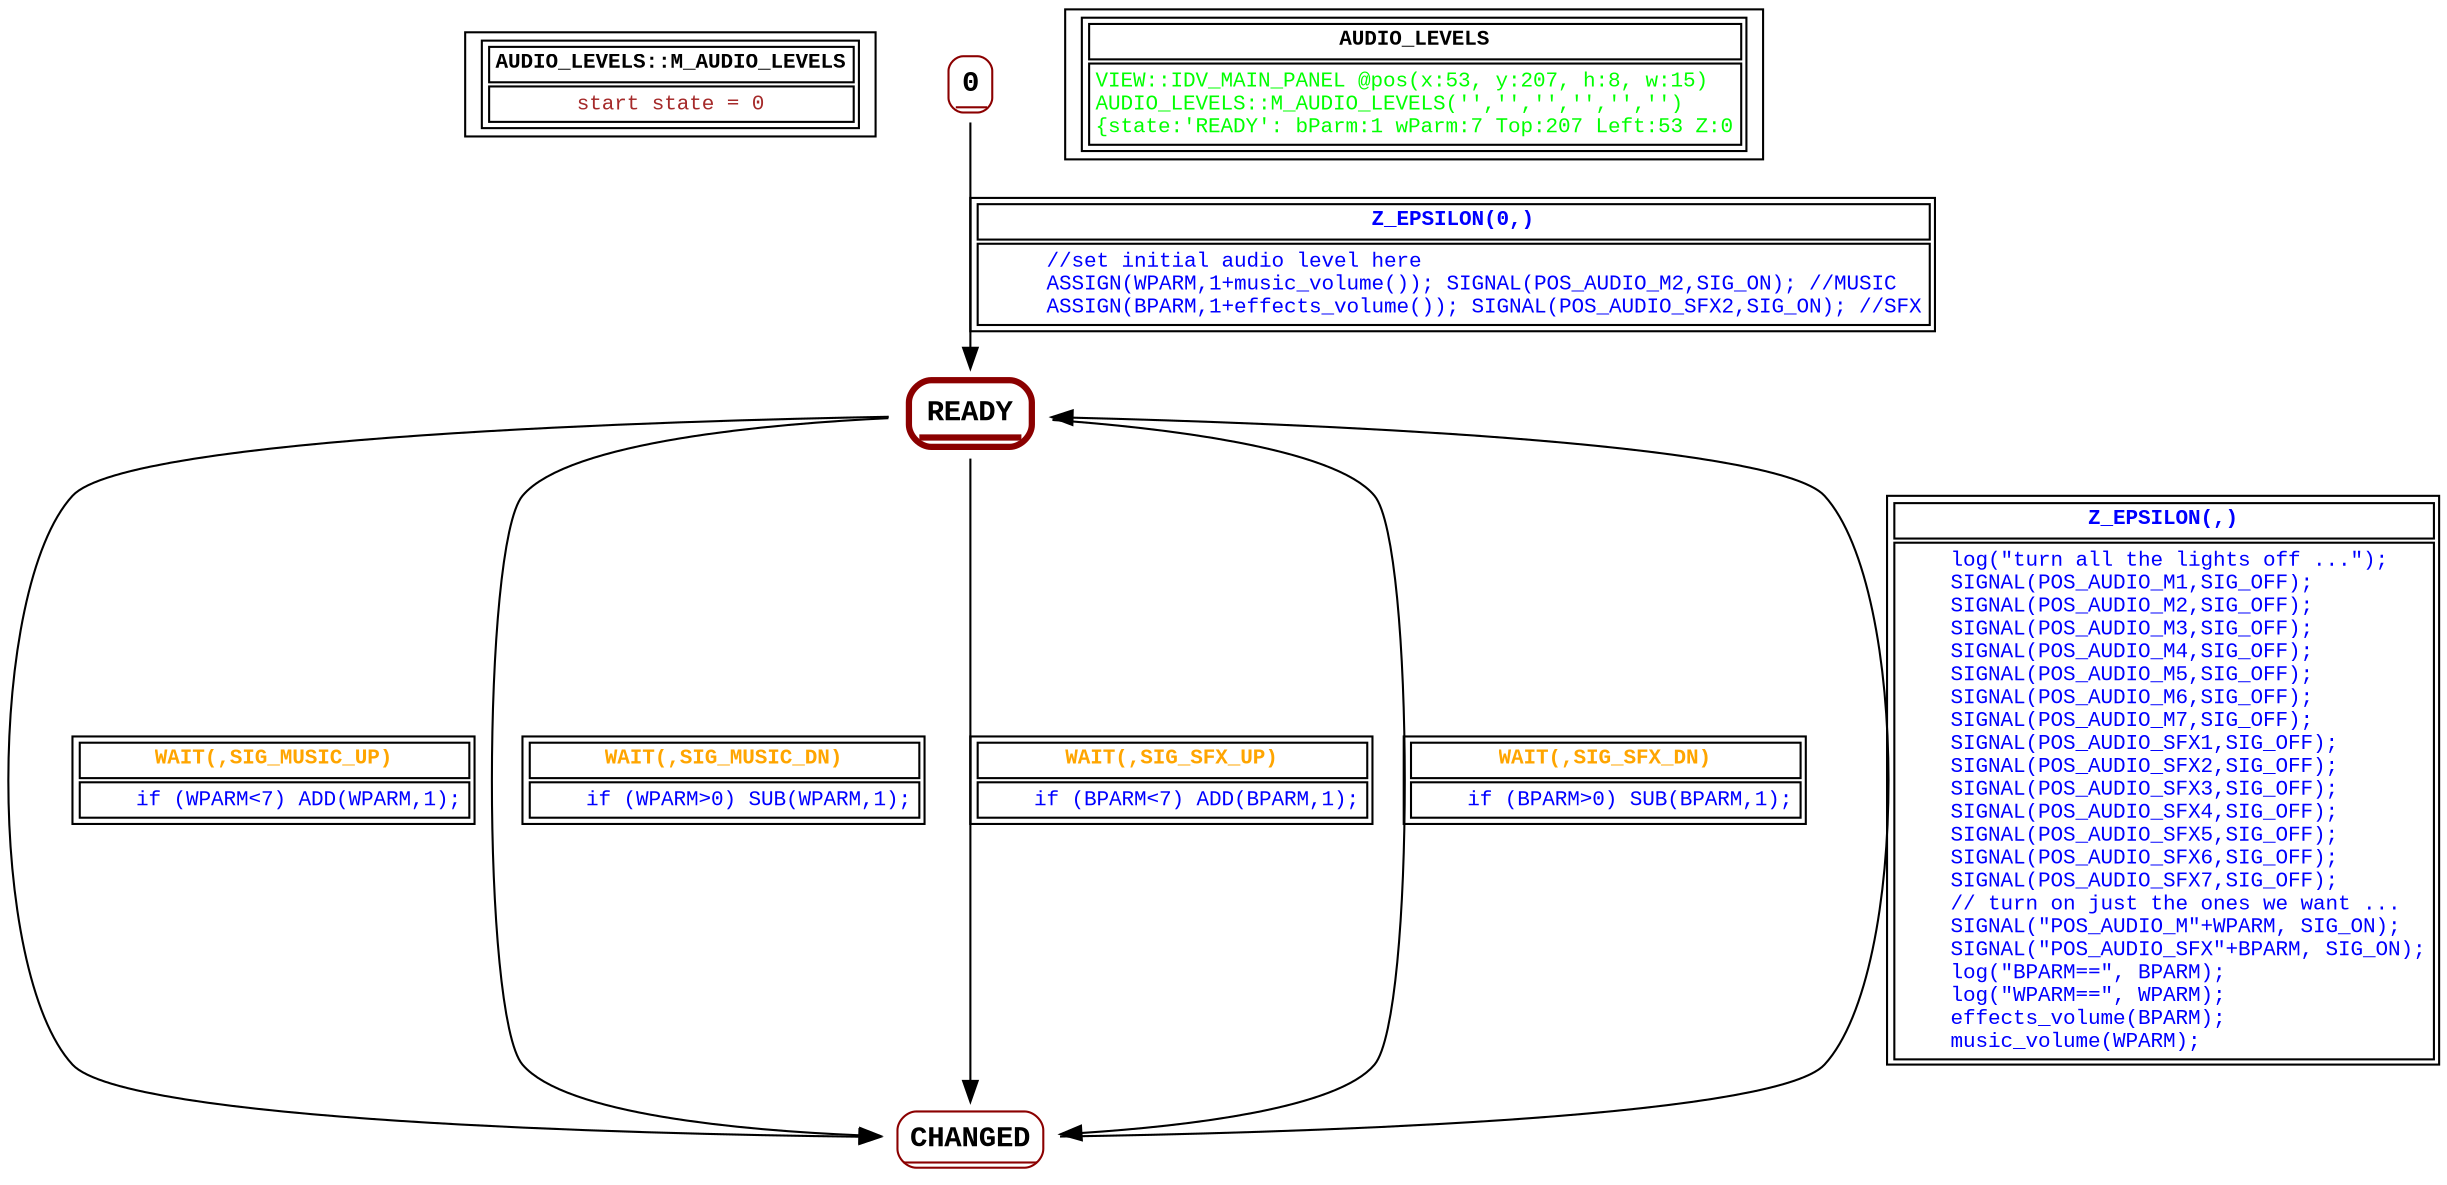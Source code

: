 digraph Automaton {
 fontname="Courier New"
	node [shape=oval, fontname="Courier New"];
	filename[shape = record, fontsize=10, label=< <table border="1"><tr><td><b>AUDIO_LEVELS::M_AUDIO_LEVELS<br align="left"/></b></td></tr>
<tr><td><font point-size="10" color ="brown">start state = 0<br align="left"/></font></td></tr></table>>
];
	0[shape = none, fontsize=14, label=< <table border="1" color="darkred" style="rounded"><tr><td sides="b"><b>0<br align="left"/></b></td></tr>
</table>>];
"0" -> "READY" [fontcolor=blue,fontsize=10,fontname="Courier New", label=< <table border="1"><tr><td><b>Z_EPSILON(0,)<br align="left"/></b></td></tr>
<tr><td><font point-size="10" color ="blue">     //set initial audio level here <br align="left"/>     ASSIGN(WPARM,1+music_volume()); SIGNAL(POS_AUDIO_M2,SIG_ON); //MUSIC<br align="left"/>     ASSIGN(BPARM,1+effects_volume()); SIGNAL(POS_AUDIO_SFX2,SIG_ON); //SFX<br align="left"/></font></td></tr></table>>
];
	CHANGED[shape = none, fontsize=14, label=< <table border="1" color="darkred" style="rounded"><tr><td sides="b"><b>CHANGED<br align="left"/></b></td></tr>
</table>>];
"CHANGED" -> "READY" [fontcolor=blue,fontsize=10,fontname="Courier New", label=< <table border="1"><tr><td><b>Z_EPSILON(,)<br align="left"/></b></td></tr>
<tr><td><font point-size="10" color ="blue">    log(&quot;turn all the lights off ...&quot;);<br align="left"/>    SIGNAL(POS_AUDIO_M1,SIG_OFF);<br align="left"/>    SIGNAL(POS_AUDIO_M2,SIG_OFF);<br align="left"/>    SIGNAL(POS_AUDIO_M3,SIG_OFF);<br align="left"/>    SIGNAL(POS_AUDIO_M4,SIG_OFF);<br align="left"/>    SIGNAL(POS_AUDIO_M5,SIG_OFF);<br align="left"/>    SIGNAL(POS_AUDIO_M6,SIG_OFF); <br align="left"/>    SIGNAL(POS_AUDIO_M7,SIG_OFF); <br align="left"/>    SIGNAL(POS_AUDIO_SFX1,SIG_OFF);<br align="left"/>    SIGNAL(POS_AUDIO_SFX2,SIG_OFF);<br align="left"/>    SIGNAL(POS_AUDIO_SFX3,SIG_OFF);<br align="left"/>    SIGNAL(POS_AUDIO_SFX4,SIG_OFF);<br align="left"/>    SIGNAL(POS_AUDIO_SFX5,SIG_OFF);<br align="left"/>    SIGNAL(POS_AUDIO_SFX6,SIG_OFF); <br align="left"/>    SIGNAL(POS_AUDIO_SFX7,SIG_OFF); <br align="left"/>    // turn on just the ones we want ...<br align="left"/>    SIGNAL(&quot;POS_AUDIO_M&quot;+WPARM, SIG_ON);<br align="left"/>    SIGNAL(&quot;POS_AUDIO_SFX&quot;+BPARM, SIG_ON);<br align="left"/>    log(&quot;BPARM==&quot;, BPARM);<br align="left"/>    log(&quot;WPARM==&quot;, WPARM);<br align="left"/>    effects_volume(BPARM);<br align="left"/>    music_volume(WPARM);<br align="left"/></font></td></tr></table>>
];
	READY[shape = none, fontsize=14, label=< <table border="3" color="darkred" style="rounded"><tr><td sides="b"><b>READY<br align="left"/></b></td></tr>
</table>>];
"READY" -> "CHANGED" [fontcolor=orange,fontsize=10,fontname="Courier New", label=< <table border="1"><tr><td><b>WAIT(,SIG_MUSIC_UP)<br align="left"/></b></td></tr>
<tr><td><font point-size="10" color ="blue">    if (WPARM&lt;7) ADD(WPARM,1);<br align="left"/></font></td></tr></table>>
];
"READY" -> "CHANGED" [fontcolor=orange,fontsize=10,fontname="Courier New", label=< <table border="1"><tr><td><b>WAIT(,SIG_MUSIC_DN)<br align="left"/></b></td></tr>
<tr><td><font point-size="10" color ="blue">    if (WPARM&gt;0) SUB(WPARM,1);<br align="left"/></font></td></tr></table>>
];
"READY" -> "CHANGED" [fontcolor=orange,fontsize=10,fontname="Courier New", label=< <table border="1"><tr><td><b>WAIT(,SIG_SFX_UP)<br align="left"/></b></td></tr>
<tr><td><font point-size="10" color ="blue">    if (BPARM&lt;7) ADD(BPARM,1);<br align="left"/></font></td></tr></table>>
];
"READY" -> "CHANGED" [fontcolor=orange,fontsize=10,fontname="Courier New", label=< <table border="1"><tr><td><b>WAIT(,SIG_SFX_DN)<br align="left"/></b></td></tr>
<tr><td><font point-size="10" color ="blue">    if (BPARM&gt;0) SUB(BPARM,1);<br align="left"/></font></td></tr></table>>
];
	status[shape = record, fontsize=10, label=< <table border="1"><tr><td><b>AUDIO_LEVELS<br align="left"/></b></td></tr>
<tr><td><font point-size="10" color ="green">VIEW::IDV_MAIN_PANEL @pos(x:53, y:207, h:8, w:15)<br align="left"/>AUDIO_LEVELS::M_AUDIO_LEVELS(&apos;&apos;,&apos;&apos;,&apos;&apos;,&apos;&apos;,&apos;&apos;,&apos;&apos;)<br align="left"/>			&#123;state:&apos;READY&apos;: bParm:1 wParm:7 Top:207 Left:53 Z:0<br align="left"/></font></td></tr></table>>
];
}
